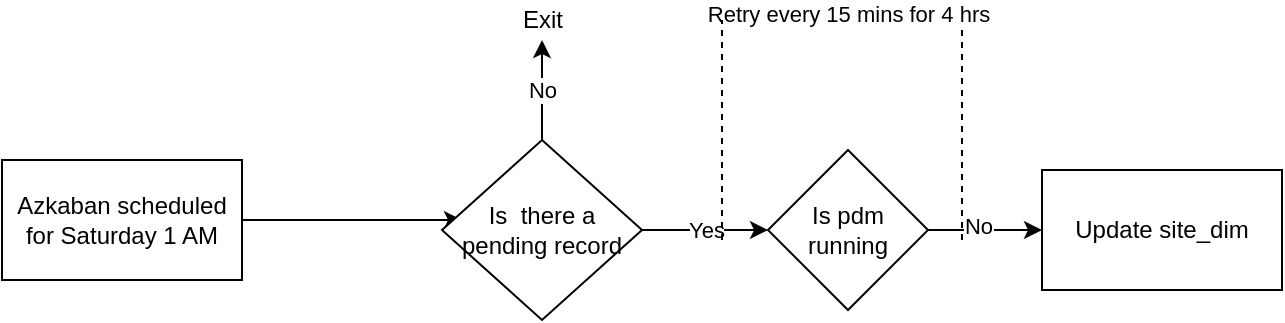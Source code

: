 <mxfile version="14.6.9" type="github">
  <diagram id="o8QKLm-ax5yYajA0nv84" name="Page-1">
    <mxGraphModel dx="1426" dy="794" grid="1" gridSize="10" guides="1" tooltips="1" connect="1" arrows="1" fold="1" page="1" pageScale="1" pageWidth="827" pageHeight="1169" math="0" shadow="0">
      <root>
        <mxCell id="0" />
        <mxCell id="1" parent="0" />
        <mxCell id="SNz0LfTpmPqGD2NdG3nT-5" style="edgeStyle=orthogonalEdgeStyle;rounded=0;orthogonalLoop=1;jettySize=auto;html=1;entryX=0;entryY=0.5;entryDx=0;entryDy=0;" edge="1" parent="1" source="SNz0LfTpmPqGD2NdG3nT-1">
          <mxGeometry relative="1" as="geometry">
            <mxPoint x="270" y="190" as="targetPoint" />
          </mxGeometry>
        </mxCell>
        <mxCell id="SNz0LfTpmPqGD2NdG3nT-1" value="Azkaban scheduled for Saturday 1 AM" style="rounded=0;whiteSpace=wrap;html=1;" vertex="1" parent="1">
          <mxGeometry x="40" y="160" width="120" height="60" as="geometry" />
        </mxCell>
        <mxCell id="SNz0LfTpmPqGD2NdG3nT-8" value="No" style="edgeStyle=orthogonalEdgeStyle;rounded=0;orthogonalLoop=1;jettySize=auto;html=1;" edge="1" parent="1" source="SNz0LfTpmPqGD2NdG3nT-3" target="SNz0LfTpmPqGD2NdG3nT-7">
          <mxGeometry relative="1" as="geometry" />
        </mxCell>
        <mxCell id="SNz0LfTpmPqGD2NdG3nT-10" value="Yes" style="edgeStyle=orthogonalEdgeStyle;rounded=0;orthogonalLoop=1;jettySize=auto;html=1;" edge="1" parent="1" source="SNz0LfTpmPqGD2NdG3nT-3" target="SNz0LfTpmPqGD2NdG3nT-9">
          <mxGeometry relative="1" as="geometry" />
        </mxCell>
        <mxCell id="SNz0LfTpmPqGD2NdG3nT-3" value="Is &amp;nbsp;there a pending record" style="rhombus;whiteSpace=wrap;html=1;" vertex="1" parent="1">
          <mxGeometry x="260" y="150" width="100" height="90" as="geometry" />
        </mxCell>
        <mxCell id="SNz0LfTpmPqGD2NdG3nT-7" value="Exit" style="text;html=1;align=center;verticalAlign=middle;resizable=0;points=[];autosize=1;strokeColor=none;" vertex="1" parent="1">
          <mxGeometry x="290" y="80" width="40" height="20" as="geometry" />
        </mxCell>
        <mxCell id="SNz0LfTpmPqGD2NdG3nT-12" value="" style="edgeStyle=orthogonalEdgeStyle;rounded=0;orthogonalLoop=1;jettySize=auto;html=1;" edge="1" parent="1" source="SNz0LfTpmPqGD2NdG3nT-9" target="SNz0LfTpmPqGD2NdG3nT-11">
          <mxGeometry relative="1" as="geometry">
            <Array as="points">
              <mxPoint x="520" y="195" />
              <mxPoint x="520" y="195" />
            </Array>
          </mxGeometry>
        </mxCell>
        <mxCell id="SNz0LfTpmPqGD2NdG3nT-13" value="No" style="edgeLabel;html=1;align=center;verticalAlign=middle;resizable=0;points=[];" vertex="1" connectable="0" parent="SNz0LfTpmPqGD2NdG3nT-12">
          <mxGeometry x="-0.143" y="2" relative="1" as="geometry">
            <mxPoint as="offset" />
          </mxGeometry>
        </mxCell>
        <mxCell id="SNz0LfTpmPqGD2NdG3nT-9" value="Is pdm running" style="rhombus;whiteSpace=wrap;html=1;" vertex="1" parent="1">
          <mxGeometry x="423" y="155" width="80" height="80" as="geometry" />
        </mxCell>
        <mxCell id="SNz0LfTpmPqGD2NdG3nT-11" value="Update site_dim" style="rounded=0;whiteSpace=wrap;html=1;" vertex="1" parent="1">
          <mxGeometry x="560" y="165" width="120" height="60" as="geometry" />
        </mxCell>
        <mxCell id="SNz0LfTpmPqGD2NdG3nT-15" value="" style="endArrow=none;dashed=1;html=1;" edge="1" parent="1">
          <mxGeometry width="50" height="50" relative="1" as="geometry">
            <mxPoint x="520" y="200" as="sourcePoint" />
            <mxPoint x="520" y="90" as="targetPoint" />
            <Array as="points" />
          </mxGeometry>
        </mxCell>
        <mxCell id="SNz0LfTpmPqGD2NdG3nT-17" value="" style="endArrow=none;dashed=1;html=1;" edge="1" parent="1">
          <mxGeometry width="50" height="50" relative="1" as="geometry">
            <mxPoint x="400" y="90" as="sourcePoint" />
            <mxPoint x="520" y="90" as="targetPoint" />
            <Array as="points" />
          </mxGeometry>
        </mxCell>
        <mxCell id="SNz0LfTpmPqGD2NdG3nT-19" value="Retry every 15 mins for 4 hrs" style="edgeLabel;html=1;align=center;verticalAlign=middle;resizable=0;points=[];" vertex="1" connectable="0" parent="SNz0LfTpmPqGD2NdG3nT-17">
          <mxGeometry x="-0.217" y="3" relative="1" as="geometry">
            <mxPoint x="16" as="offset" />
          </mxGeometry>
        </mxCell>
        <mxCell id="SNz0LfTpmPqGD2NdG3nT-18" value="" style="endArrow=none;dashed=1;html=1;" edge="1" parent="1">
          <mxGeometry width="50" height="50" relative="1" as="geometry">
            <mxPoint x="400" y="200" as="sourcePoint" />
            <mxPoint x="400" y="90" as="targetPoint" />
          </mxGeometry>
        </mxCell>
      </root>
    </mxGraphModel>
  </diagram>
</mxfile>
